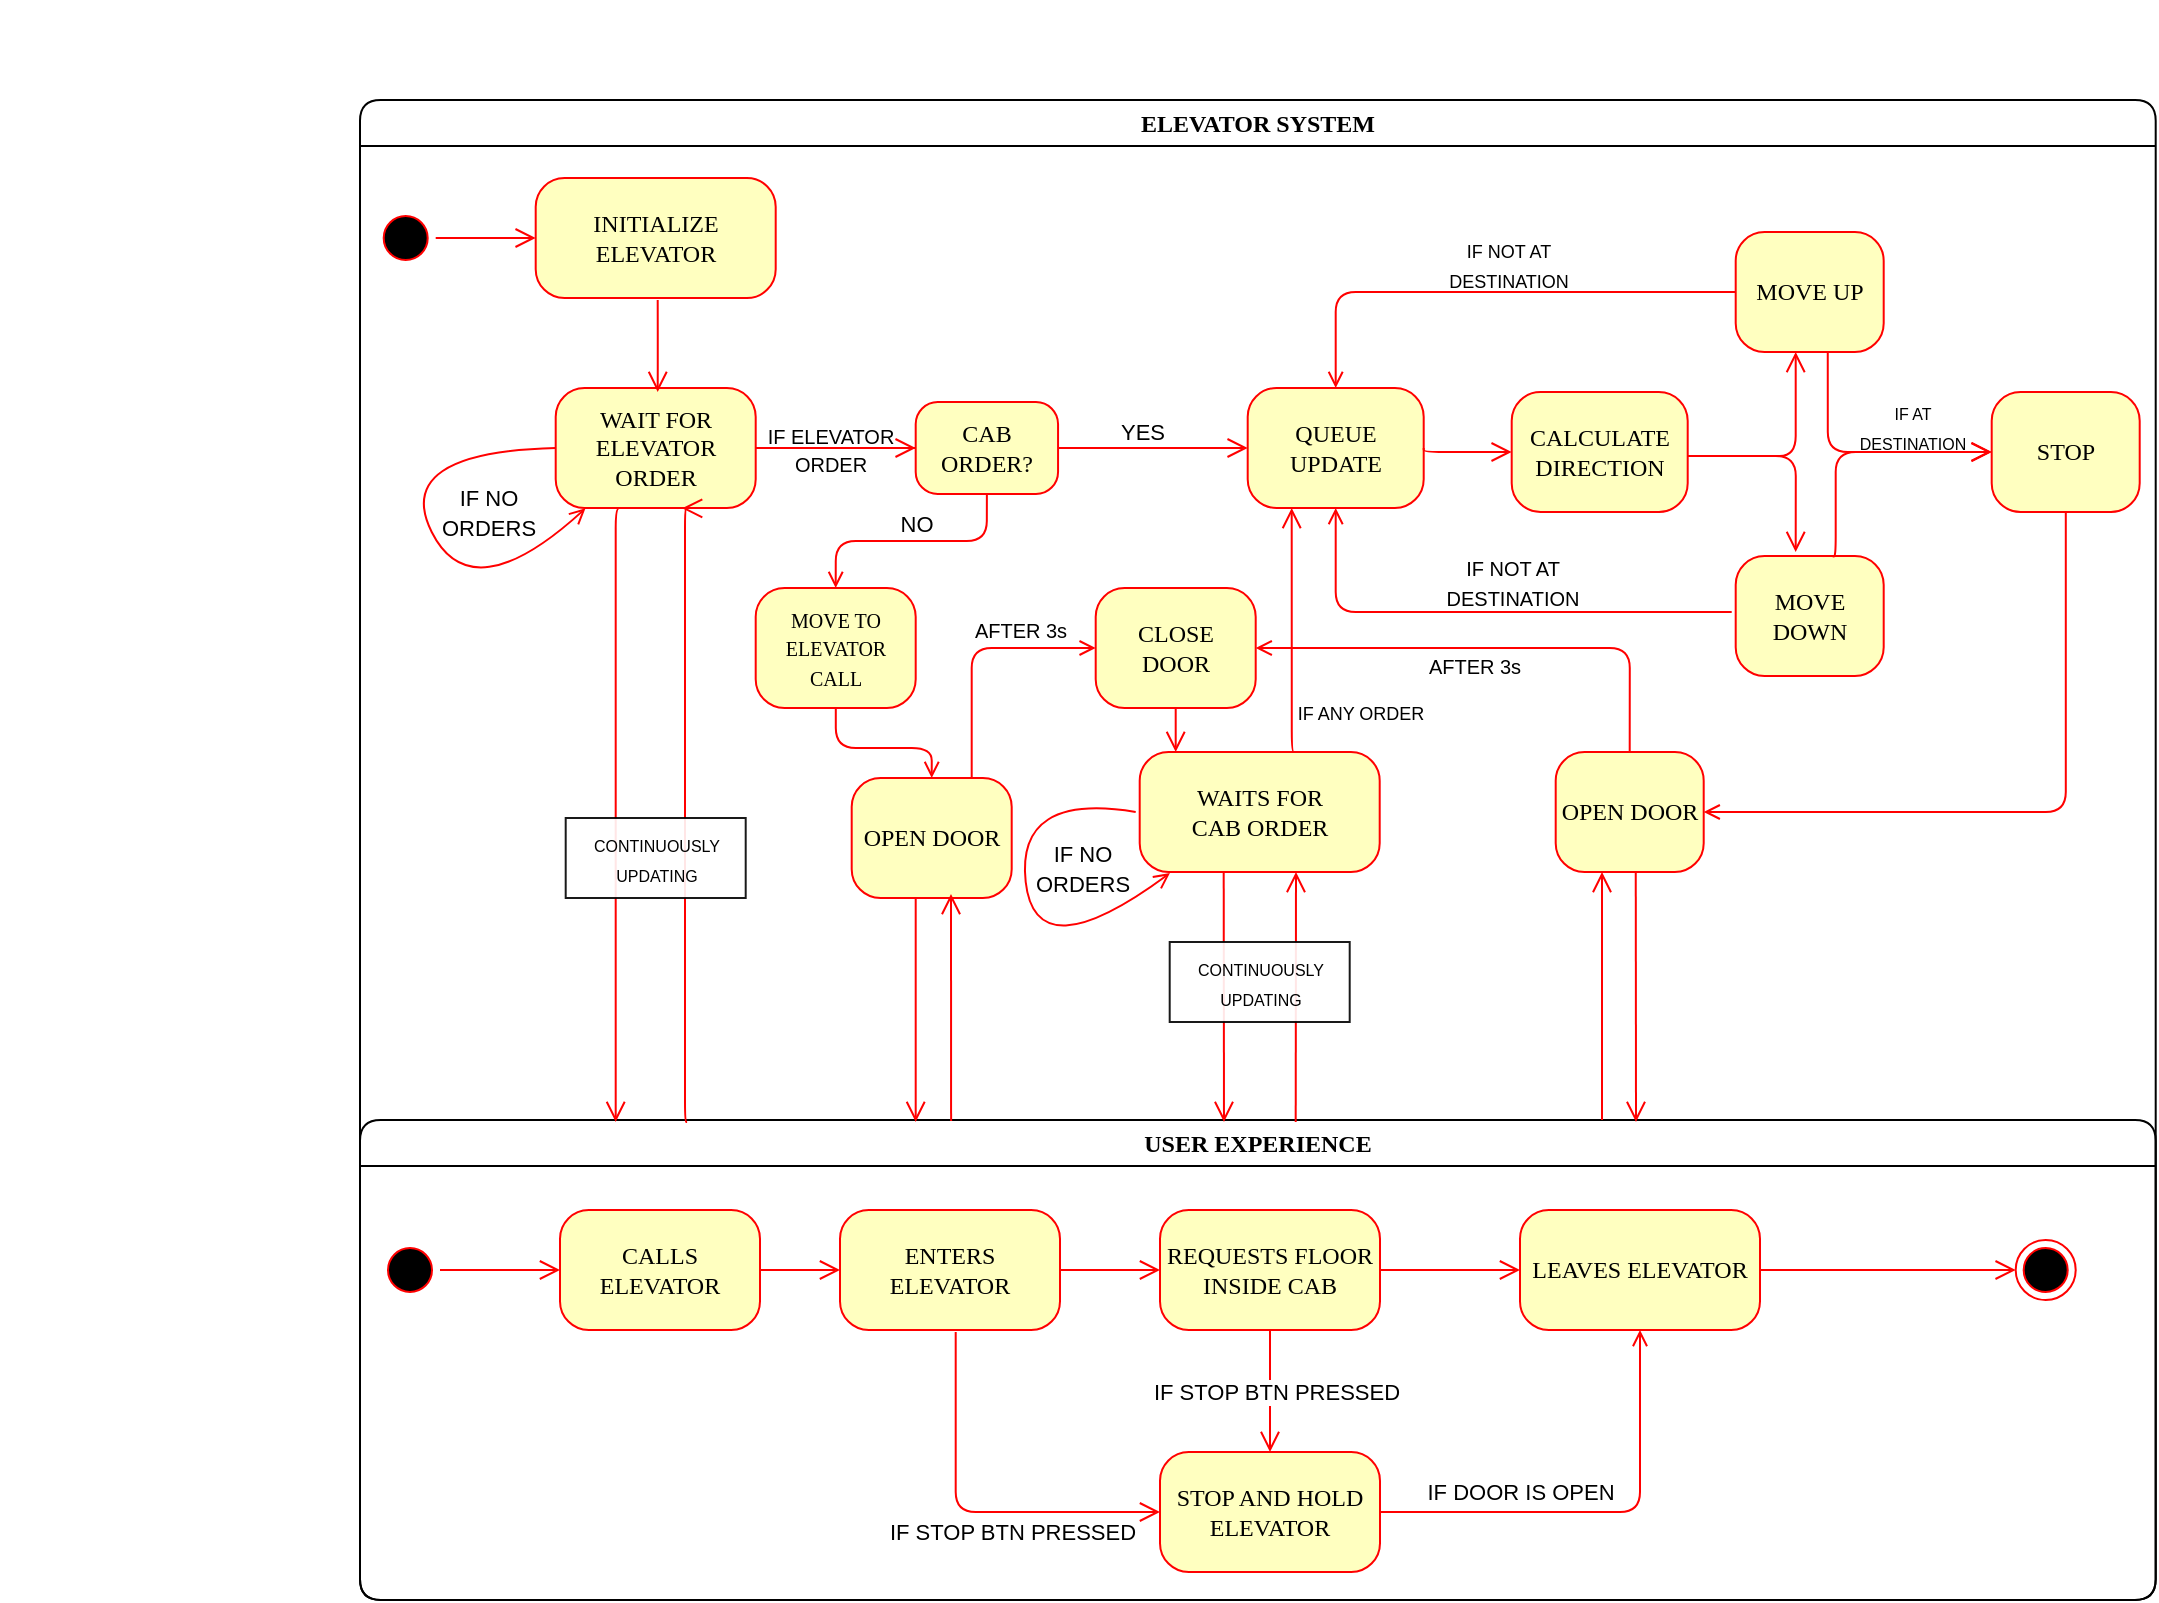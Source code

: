<mxfile version="24.0.5" type="github">
  <diagram name="Page-1" id="58cdce13-f638-feb5-8d6f-7d28b1aa9fa0">
    <mxGraphModel dx="2534" dy="793" grid="1" gridSize="10" guides="1" tooltips="1" connect="1" arrows="1" fold="1" page="1" pageScale="1" pageWidth="1100" pageHeight="850" background="none" math="0" shadow="0">
      <root>
        <mxCell id="0" />
        <mxCell id="1" parent="0" />
        <mxCell id="382b91b5511bd0f7-5" value="WAITS FOR &lt;br&gt;CAB ORDER" style="rounded=1;whiteSpace=wrap;html=1;arcSize=24;fillColor=#ffffc0;strokeColor=#ff0000;shadow=0;comic=0;labelBackgroundColor=none;fontFamily=Verdana;fontSize=12;fontColor=#000000;align=center;" parent="1" vertex="1">
          <mxGeometry x="419.85" y="406" width="120" height="60" as="geometry" />
        </mxCell>
        <mxCell id="Kds6Y7Mn2VJ6jBhDbLh8-105" style="edgeStyle=orthogonalEdgeStyle;rounded=1;orthogonalLoop=1;jettySize=auto;html=1;entryX=0.5;entryY=0;entryDx=0;entryDy=0;curved=0;strokeColor=#FF0000;endArrow=open;endFill=0;exitX=0.5;exitY=1;exitDx=0;exitDy=0;" edge="1" parent="1" source="Kds6Y7Mn2VJ6jBhDbLh8-107" target="Kds6Y7Mn2VJ6jBhDbLh8-103">
          <mxGeometry relative="1" as="geometry">
            <mxPoint x="307.85" y="296" as="sourcePoint" />
          </mxGeometry>
        </mxCell>
        <mxCell id="Kds6Y7Mn2VJ6jBhDbLh8-110" value="NO" style="edgeLabel;html=1;align=center;verticalAlign=middle;resizable=0;points=[];" vertex="1" connectable="0" parent="Kds6Y7Mn2VJ6jBhDbLh8-105">
          <mxGeometry x="0.005" y="1" relative="1" as="geometry">
            <mxPoint x="2" y="-10" as="offset" />
          </mxGeometry>
        </mxCell>
        <mxCell id="382b91b5511bd0f7-6" value="WAIT FOR&lt;br&gt; ELEVATOR ORDER" style="rounded=1;whiteSpace=wrap;html=1;arcSize=24;fillColor=#ffffc0;strokeColor=#ff0000;shadow=0;comic=0;labelBackgroundColor=none;fontFamily=Verdana;fontSize=12;fontColor=#000000;align=center;" parent="1" vertex="1">
          <mxGeometry x="127.85" y="224" width="100" height="60" as="geometry" />
        </mxCell>
        <mxCell id="382b91b5511bd0f7-7" value="QUEUE&lt;br&gt;UPDATE" style="rounded=1;whiteSpace=wrap;html=1;arcSize=24;fillColor=#ffffc0;strokeColor=#ff0000;shadow=0;comic=0;labelBackgroundColor=none;fontFamily=Verdana;fontSize=12;fontColor=#000000;align=center;" parent="1" vertex="1">
          <mxGeometry x="473.85" y="224" width="88" height="60" as="geometry" />
        </mxCell>
        <mxCell id="2a3bc250acf0617d-7" value="USER EXPERIENCE" style="swimlane;whiteSpace=wrap;html=1;rounded=1;shadow=0;comic=0;labelBackgroundColor=none;strokeWidth=1;fontFamily=Verdana;fontSize=12;align=center;" parent="1" vertex="1">
          <mxGeometry x="30" y="590" width="897.85" height="240" as="geometry" />
        </mxCell>
        <mxCell id="24f968d109e7d6b4-3" value="" style="ellipse;html=1;shape=endState;fillColor=#000000;strokeColor=#ff0000;rounded=1;shadow=0;comic=0;labelBackgroundColor=none;fontFamily=Verdana;fontSize=12;fontColor=#000000;align=center;" parent="2a3bc250acf0617d-7" vertex="1">
          <mxGeometry x="827.85" y="60" width="30" height="30" as="geometry" />
        </mxCell>
        <mxCell id="3cde6dad864a17aa-11" style="edgeStyle=elbowEdgeStyle;html=1;labelBackgroundColor=none;endArrow=open;endSize=8;strokeColor=#ff0000;fontFamily=Verdana;fontSize=12;align=left;" parent="2a3bc250acf0617d-7" target="3cde6dad864a17aa-2" edge="1">
          <mxGeometry relative="1" as="geometry">
            <mxPoint x="500" y="75" as="sourcePoint" />
          </mxGeometry>
        </mxCell>
        <mxCell id="3cde6dad864a17aa-12" style="edgeStyle=elbowEdgeStyle;html=1;labelBackgroundColor=none;endArrow=open;endSize=8;strokeColor=#ff0000;fontFamily=Verdana;fontSize=12;align=left;" parent="2a3bc250acf0617d-7" source="3cde6dad864a17aa-2" target="24f968d109e7d6b4-3" edge="1">
          <mxGeometry relative="1" as="geometry" />
        </mxCell>
        <mxCell id="3cde6dad864a17aa-2" value="LEAVES ELEVATOR" style="rounded=1;whiteSpace=wrap;html=1;arcSize=24;fillColor=#ffffc0;strokeColor=#ff0000;shadow=0;comic=0;labelBackgroundColor=none;fontFamily=Verdana;fontSize=12;fontColor=#000000;align=center;" parent="2a3bc250acf0617d-7" vertex="1">
          <mxGeometry x="580" y="45" width="120" height="60" as="geometry" />
        </mxCell>
        <mxCell id="3cde6dad864a17aa-10" style="edgeStyle=elbowEdgeStyle;html=1;labelBackgroundColor=none;endArrow=open;endSize=8;strokeColor=#ff0000;fontFamily=Verdana;fontSize=12;align=left;entryX=0;entryY=0.5;entryDx=0;entryDy=0;" parent="2a3bc250acf0617d-7" source="382b91b5511bd0f7-8" target="Kds6Y7Mn2VJ6jBhDbLh8-1" edge="1">
          <mxGeometry relative="1" as="geometry">
            <mxPoint x="270" y="75" as="targetPoint" />
          </mxGeometry>
        </mxCell>
        <mxCell id="382b91b5511bd0f7-8" value="CALLS&lt;br&gt;ELEVATOR" style="rounded=1;whiteSpace=wrap;html=1;arcSize=24;fillColor=#ffffc0;strokeColor=#ff0000;shadow=0;comic=0;labelBackgroundColor=none;fontFamily=Verdana;fontSize=12;fontColor=#000000;align=center;" parent="2a3bc250acf0617d-7" vertex="1">
          <mxGeometry x="100" y="45" width="100" height="60" as="geometry" />
        </mxCell>
        <mxCell id="3cde6dad864a17aa-9" style="edgeStyle=elbowEdgeStyle;html=1;labelBackgroundColor=none;endArrow=open;endSize=8;strokeColor=#ff0000;fontFamily=Verdana;fontSize=12;align=left;" parent="2a3bc250acf0617d-7" source="2a3bc250acf0617d-3" target="382b91b5511bd0f7-8" edge="1">
          <mxGeometry relative="1" as="geometry" />
        </mxCell>
        <mxCell id="2a3bc250acf0617d-3" value="" style="ellipse;html=1;shape=startState;fillColor=#000000;strokeColor=#ff0000;rounded=1;shadow=0;comic=0;labelBackgroundColor=none;fontFamily=Verdana;fontSize=12;fontColor=#000000;align=center;direction=south;" parent="2a3bc250acf0617d-7" vertex="1">
          <mxGeometry x="10" y="60" width="30" height="30" as="geometry" />
        </mxCell>
        <mxCell id="Kds6Y7Mn2VJ6jBhDbLh8-5" style="edgeStyle=elbowEdgeStyle;html=1;labelBackgroundColor=none;endArrow=open;endSize=8;strokeColor=#ff0000;fontFamily=Verdana;fontSize=12;align=left;exitX=1;exitY=0.5;exitDx=0;exitDy=0;entryX=0;entryY=0.5;entryDx=0;entryDy=0;" edge="1" parent="2a3bc250acf0617d-7" source="Kds6Y7Mn2VJ6jBhDbLh8-1" target="Kds6Y7Mn2VJ6jBhDbLh8-62">
          <mxGeometry relative="1" as="geometry">
            <mxPoint x="370" y="74.41" as="sourcePoint" />
            <mxPoint x="390" y="75" as="targetPoint" />
          </mxGeometry>
        </mxCell>
        <mxCell id="Kds6Y7Mn2VJ6jBhDbLh8-1" value="ENTERS ELEVATOR" style="rounded=1;whiteSpace=wrap;html=1;arcSize=24;fillColor=#ffffc0;strokeColor=#ff0000;shadow=0;comic=0;labelBackgroundColor=none;fontFamily=Verdana;fontSize=12;fontColor=#000000;align=center;" vertex="1" parent="2a3bc250acf0617d-7">
          <mxGeometry x="240" y="45" width="110" height="60" as="geometry" />
        </mxCell>
        <mxCell id="Kds6Y7Mn2VJ6jBhDbLh8-62" value="REQUESTS FLOOR INSIDE CAB" style="rounded=1;whiteSpace=wrap;html=1;arcSize=24;fillColor=#ffffc0;strokeColor=#ff0000;shadow=0;comic=0;labelBackgroundColor=none;fontFamily=Verdana;fontSize=12;fontColor=#000000;align=center;" vertex="1" parent="2a3bc250acf0617d-7">
          <mxGeometry x="400" y="45" width="110" height="60" as="geometry" />
        </mxCell>
        <mxCell id="Kds6Y7Mn2VJ6jBhDbLh8-142" style="edgeStyle=orthogonalEdgeStyle;rounded=1;orthogonalLoop=1;jettySize=auto;html=1;exitX=1;exitY=0.5;exitDx=0;exitDy=0;entryX=0.5;entryY=1;entryDx=0;entryDy=0;strokeColor=#FF0000;curved=0;endArrow=open;endFill=0;" edge="1" parent="2a3bc250acf0617d-7" source="Kds6Y7Mn2VJ6jBhDbLh8-115" target="3cde6dad864a17aa-2">
          <mxGeometry relative="1" as="geometry" />
        </mxCell>
        <mxCell id="Kds6Y7Mn2VJ6jBhDbLh8-143" value="IF DOOR IS OPEN" style="edgeLabel;html=1;align=center;verticalAlign=middle;resizable=0;points=[];" vertex="1" connectable="0" parent="Kds6Y7Mn2VJ6jBhDbLh8-142">
          <mxGeometry x="-0.223" relative="1" as="geometry">
            <mxPoint x="-16" y="-10" as="offset" />
          </mxGeometry>
        </mxCell>
        <mxCell id="Kds6Y7Mn2VJ6jBhDbLh8-115" value="STOP AND HOLD ELEVATOR" style="rounded=1;whiteSpace=wrap;html=1;arcSize=24;fillColor=#ffffc0;strokeColor=#ff0000;shadow=0;comic=0;labelBackgroundColor=none;fontFamily=Verdana;fontSize=12;fontColor=#000000;align=center;" vertex="1" parent="2a3bc250acf0617d-7">
          <mxGeometry x="400" y="166" width="110" height="60" as="geometry" />
        </mxCell>
        <mxCell id="Kds6Y7Mn2VJ6jBhDbLh8-116" style="edgeStyle=elbowEdgeStyle;html=1;labelBackgroundColor=none;endArrow=open;endSize=8;strokeColor=#ff0000;fontFamily=Verdana;fontSize=12;align=left;exitX=0.5;exitY=1;exitDx=0;exitDy=0;" edge="1" parent="2a3bc250acf0617d-7" source="Kds6Y7Mn2VJ6jBhDbLh8-62">
          <mxGeometry relative="1" as="geometry">
            <mxPoint x="350" y="145" as="sourcePoint" />
            <mxPoint x="454.85" y="166" as="targetPoint" />
            <Array as="points">
              <mxPoint x="455" y="146" />
            </Array>
          </mxGeometry>
        </mxCell>
        <mxCell id="Kds6Y7Mn2VJ6jBhDbLh8-120" value="IF STOP BTN PRESSED" style="edgeLabel;html=1;align=center;verticalAlign=middle;resizable=0;points=[];" vertex="1" connectable="0" parent="Kds6Y7Mn2VJ6jBhDbLh8-116">
          <mxGeometry x="-0.588" relative="1" as="geometry">
            <mxPoint x="-129" y="88" as="offset" />
          </mxGeometry>
        </mxCell>
        <mxCell id="Kds6Y7Mn2VJ6jBhDbLh8-121" value="IF STOP BTN PRESSED" style="edgeLabel;html=1;align=center;verticalAlign=middle;resizable=0;points=[];" vertex="1" connectable="0" parent="2a3bc250acf0617d-7">
          <mxGeometry x="457.85" y="136" as="geometry" />
        </mxCell>
        <mxCell id="2a3bc250acf0617d-9" value="" style="edgeStyle=orthogonalEdgeStyle;html=1;labelBackgroundColor=none;endArrow=open;endSize=8;strokeColor=#ff0000;fontFamily=Verdana;fontSize=12;align=left;exitX=0.5;exitY=1;exitDx=0;exitDy=0;" parent="1" edge="1">
          <mxGeometry x="-0.231" y="-151" relative="1" as="geometry">
            <mxPoint x="178.85" y="180" as="sourcePoint" />
            <mxPoint x="178.85" y="226" as="targetPoint" />
            <Array as="points">
              <mxPoint x="178.85" y="205" />
              <mxPoint x="178.85" y="205" />
            </Array>
            <mxPoint as="offset" />
          </mxGeometry>
        </mxCell>
        <mxCell id="2a3bc250acf0617d-10" style="edgeStyle=orthogonalEdgeStyle;html=1;labelBackgroundColor=none;endArrow=open;endSize=8;strokeColor=#ff0000;fontFamily=Verdana;fontSize=12;align=left;entryX=0.25;entryY=1;entryDx=0;entryDy=0;exitX=0;exitY=0.5;exitDx=0;exitDy=0;" parent="1" source="Kds6Y7Mn2VJ6jBhDbLh8-30" target="382b91b5511bd0f7-7" edge="1">
          <mxGeometry relative="1" as="geometry">
            <Array as="points">
              <mxPoint x="495.85" y="406" />
            </Array>
            <mxPoint x="547.85" y="456" as="sourcePoint" />
            <mxPoint x="557.85" y="476" as="targetPoint" />
          </mxGeometry>
        </mxCell>
        <mxCell id="Kds6Y7Mn2VJ6jBhDbLh8-99" value="&lt;font style=&quot;font-size: 9px;&quot;&gt;IF ANY ORDER&lt;/font&gt;" style="edgeLabel;html=1;align=center;verticalAlign=middle;resizable=0;points=[];" vertex="1" connectable="0" parent="2a3bc250acf0617d-10">
          <mxGeometry x="-0.361" relative="1" as="geometry">
            <mxPoint x="34" y="17" as="offset" />
          </mxGeometry>
        </mxCell>
        <mxCell id="3cde6dad864a17aa-7" style="edgeStyle=elbowEdgeStyle;html=1;labelBackgroundColor=none;endArrow=open;endSize=8;strokeColor=#ff0000;fontFamily=Verdana;fontSize=12;align=left;entryX=0.5;entryY=1;" parent="1" edge="1">
          <mxGeometry relative="1" as="geometry">
            <mxPoint x="497.85" y="591" as="sourcePoint" />
            <mxPoint x="497.85" y="466" as="targetPoint" />
          </mxGeometry>
        </mxCell>
        <mxCell id="3cde6dad864a17aa-8" style="edgeStyle=elbowEdgeStyle;html=1;labelBackgroundColor=none;endArrow=open;endSize=8;strokeColor=#ff0000;fontFamily=Verdana;fontSize=12;align=left;exitX=0.25;exitY=1;" parent="1" edge="1">
          <mxGeometry relative="1" as="geometry">
            <mxPoint x="461.85" y="466" as="sourcePoint" />
            <mxPoint x="461.85" y="591" as="targetPoint" />
          </mxGeometry>
        </mxCell>
        <mxCell id="Kds6Y7Mn2VJ6jBhDbLh8-6" value="INITIALIZE&lt;br&gt;ELEVATOR" style="rounded=1;whiteSpace=wrap;html=1;arcSize=24;fillColor=#ffffc0;strokeColor=#ff0000;shadow=0;comic=0;labelBackgroundColor=none;fontFamily=Verdana;fontSize=12;fontColor=#000000;align=center;" vertex="1" parent="1">
          <mxGeometry x="117.85" y="119" width="120" height="60" as="geometry" />
        </mxCell>
        <mxCell id="Kds6Y7Mn2VJ6jBhDbLh8-7" style="edgeStyle=elbowEdgeStyle;html=1;labelBackgroundColor=none;endArrow=open;endSize=8;strokeColor=#ff0000;fontFamily=Verdana;fontSize=12;align=left;entryX=0;entryY=0.5;entryDx=0;entryDy=0;" edge="1" parent="1" source="Kds6Y7Mn2VJ6jBhDbLh8-8" target="Kds6Y7Mn2VJ6jBhDbLh8-6">
          <mxGeometry relative="1" as="geometry">
            <mxPoint x="97.85" y="149" as="targetPoint" />
          </mxGeometry>
        </mxCell>
        <mxCell id="Kds6Y7Mn2VJ6jBhDbLh8-8" value="" style="ellipse;html=1;shape=startState;fillColor=#000000;strokeColor=#ff0000;rounded=1;shadow=0;comic=0;labelBackgroundColor=none;fontFamily=Verdana;fontSize=12;fontColor=#000000;align=center;direction=south;" vertex="1" parent="1">
          <mxGeometry x="37.85" y="134" width="30" height="30" as="geometry" />
        </mxCell>
        <mxCell id="Kds6Y7Mn2VJ6jBhDbLh8-13" style="edgeStyle=elbowEdgeStyle;html=1;labelBackgroundColor=none;endArrow=open;endSize=8;strokeColor=#ff0000;fontFamily=Verdana;fontSize=12;align=left;exitX=0.334;exitY=1;exitDx=0;exitDy=0;exitPerimeter=0;" edge="1" parent="1" source="382b91b5511bd0f7-6">
          <mxGeometry relative="1" as="geometry">
            <mxPoint x="157.85" y="286" as="sourcePoint" />
            <mxPoint x="157.85" y="591" as="targetPoint" />
            <Array as="points">
              <mxPoint x="157.85" y="436" />
            </Array>
          </mxGeometry>
        </mxCell>
        <mxCell id="Kds6Y7Mn2VJ6jBhDbLh8-15" style="edgeStyle=elbowEdgeStyle;html=1;labelBackgroundColor=none;endArrow=open;endSize=8;strokeColor=#ff0000;fontFamily=Verdana;fontSize=12;align=left;exitX=0.173;exitY=0.015;exitDx=0;exitDy=0;exitPerimeter=0;entryX=0.632;entryY=1.003;entryDx=0;entryDy=0;entryPerimeter=0;" edge="1" parent="1" target="382b91b5511bd0f7-6">
          <mxGeometry relative="1" as="geometry">
            <mxPoint x="193.55" y="591.025" as="sourcePoint" />
            <mxPoint x="193.85" y="306" as="targetPoint" />
          </mxGeometry>
        </mxCell>
        <mxCell id="Kds6Y7Mn2VJ6jBhDbLh8-17" value="MOVE UP" style="rounded=1;whiteSpace=wrap;html=1;arcSize=24;fillColor=#ffffc0;strokeColor=#ff0000;shadow=0;comic=0;labelBackgroundColor=none;fontFamily=Verdana;fontSize=12;fontColor=#000000;align=center;" vertex="1" parent="1">
          <mxGeometry x="717.85" y="146" width="74" height="60" as="geometry" />
        </mxCell>
        <mxCell id="Kds6Y7Mn2VJ6jBhDbLh8-18" value="MOVE&lt;br&gt; DOWN" style="rounded=1;whiteSpace=wrap;html=1;arcSize=24;fillColor=#ffffc0;strokeColor=#ff0000;shadow=0;comic=0;labelBackgroundColor=none;fontFamily=Verdana;fontSize=12;fontColor=#000000;align=center;" vertex="1" parent="1">
          <mxGeometry x="717.85" y="308" width="74" height="60" as="geometry" />
        </mxCell>
        <mxCell id="Kds6Y7Mn2VJ6jBhDbLh8-20" style="edgeStyle=orthogonalEdgeStyle;html=1;labelBackgroundColor=none;endArrow=open;endSize=8;strokeColor=#ff0000;fontFamily=Verdana;fontSize=12;align=left;exitX=1;exitY=0.5;exitDx=0;exitDy=0;" edge="1" parent="1">
          <mxGeometry relative="1" as="geometry">
            <Array as="points">
              <mxPoint x="747.85" y="258" />
              <mxPoint x="747.85" y="207" />
            </Array>
            <mxPoint x="731.85" y="258" as="sourcePoint" />
            <mxPoint x="747.85" y="206" as="targetPoint" />
          </mxGeometry>
        </mxCell>
        <mxCell id="Kds6Y7Mn2VJ6jBhDbLh8-22" style="edgeStyle=orthogonalEdgeStyle;html=1;labelBackgroundColor=none;endArrow=open;endSize=8;strokeColor=#ff0000;fontFamily=Verdana;fontSize=12;align=left;exitX=1;exitY=0.5;exitDx=0;exitDy=0;" edge="1" parent="1">
          <mxGeometry relative="1" as="geometry">
            <Array as="points">
              <mxPoint x="747.85" y="258" />
            </Array>
            <mxPoint x="693.85" y="258" as="sourcePoint" />
            <mxPoint x="747.85" y="306" as="targetPoint" />
          </mxGeometry>
        </mxCell>
        <mxCell id="Kds6Y7Mn2VJ6jBhDbLh8-25" style="edgeStyle=orthogonalEdgeStyle;html=1;labelBackgroundColor=none;endArrow=open;endSize=8;strokeColor=#ff0000;fontFamily=Verdana;fontSize=12;align=left;entryX=0;entryY=0.5;entryDx=0;entryDy=0;" edge="1" parent="1" source="Kds6Y7Mn2VJ6jBhDbLh8-107" target="382b91b5511bd0f7-7">
          <mxGeometry relative="1" as="geometry">
            <Array as="points">
              <mxPoint x="287.85" y="254" />
            </Array>
            <mxPoint x="287.85" y="176" as="sourcePoint" />
            <mxPoint x="257.85" y="274" as="targetPoint" />
          </mxGeometry>
        </mxCell>
        <mxCell id="Kds6Y7Mn2VJ6jBhDbLh8-109" value="YES" style="edgeLabel;html=1;align=center;verticalAlign=middle;resizable=0;points=[];" vertex="1" connectable="0" parent="Kds6Y7Mn2VJ6jBhDbLh8-25">
          <mxGeometry x="0.481" y="-3" relative="1" as="geometry">
            <mxPoint y="-11" as="offset" />
          </mxGeometry>
        </mxCell>
        <mxCell id="Kds6Y7Mn2VJ6jBhDbLh8-67" value="" style="edgeStyle=elbowEdgeStyle;rounded=1;orthogonalLoop=1;jettySize=auto;html=1;strokeColor=#FF0000;endArrow=open;endFill=0;exitX=0.75;exitY=0;exitDx=0;exitDy=0;curved=0;" edge="1" parent="1" source="Kds6Y7Mn2VJ6jBhDbLh8-26" target="Kds6Y7Mn2VJ6jBhDbLh8-66">
          <mxGeometry relative="1" as="geometry">
            <Array as="points">
              <mxPoint x="335.85" y="386" />
            </Array>
          </mxGeometry>
        </mxCell>
        <mxCell id="Kds6Y7Mn2VJ6jBhDbLh8-112" value="&lt;font style=&quot;font-size: 10px;&quot;&gt;AFTER 3s&lt;/font&gt;" style="edgeLabel;html=1;align=center;verticalAlign=middle;resizable=0;points=[];" vertex="1" connectable="0" parent="Kds6Y7Mn2VJ6jBhDbLh8-67">
          <mxGeometry x="0.304" y="-1" relative="1" as="geometry">
            <mxPoint x="6" y="-10" as="offset" />
          </mxGeometry>
        </mxCell>
        <mxCell id="Kds6Y7Mn2VJ6jBhDbLh8-26" value="OPEN DOOR" style="rounded=1;whiteSpace=wrap;html=1;arcSize=24;fillColor=#ffffc0;strokeColor=#ff0000;shadow=0;comic=0;labelBackgroundColor=none;fontFamily=Verdana;fontSize=12;fontColor=#000000;align=center;" vertex="1" parent="1">
          <mxGeometry x="275.85" y="419" width="80" height="60" as="geometry" />
        </mxCell>
        <mxCell id="Kds6Y7Mn2VJ6jBhDbLh8-30" value="&amp;nbsp;" style="text;whiteSpace=wrap;html=1;" vertex="1" parent="1">
          <mxGeometry x="497.85" y="386" width="40" height="40" as="geometry" />
        </mxCell>
        <mxCell id="Kds6Y7Mn2VJ6jBhDbLh8-37" value="" style="curved=1;endArrow=open;html=1;rounded=0;entryX=0.126;entryY=1.009;entryDx=0;entryDy=0;entryPerimeter=0;strokeColor=#FF0000;endFill=0;" edge="1" parent="1" target="382b91b5511bd0f7-5">
          <mxGeometry width="50" height="50" relative="1" as="geometry">
            <mxPoint x="417.85" y="436" as="sourcePoint" />
            <mxPoint x="457.85" y="466" as="targetPoint" />
            <Array as="points">
              <mxPoint x="357.85" y="426" />
              <mxPoint x="367.85" y="516" />
            </Array>
          </mxGeometry>
        </mxCell>
        <mxCell id="Kds6Y7Mn2VJ6jBhDbLh8-38" value="&lt;font style=&quot;font-size: 11px;&quot;&gt;IF NO&lt;br&gt; ORDERS&lt;/font&gt;" style="text;html=1;align=center;verticalAlign=middle;resizable=0;points=[];autosize=1;strokeColor=none;fillColor=none;" vertex="1" parent="1">
          <mxGeometry x="355.85" y="444" width="70" height="40" as="geometry" />
        </mxCell>
        <mxCell id="Kds6Y7Mn2VJ6jBhDbLh8-40" value="" style="curved=1;endArrow=open;html=1;rounded=0;entryX=0.149;entryY=1.003;entryDx=0;entryDy=0;entryPerimeter=0;strokeColor=#FF0000;endFill=0;exitX=0;exitY=0.5;exitDx=0;exitDy=0;" edge="1" parent="1" source="382b91b5511bd0f7-6" target="382b91b5511bd0f7-6">
          <mxGeometry width="50" height="50" relative="1" as="geometry">
            <mxPoint x="115.85" y="256" as="sourcePoint" />
            <mxPoint x="132.85" y="287" as="targetPoint" />
            <Array as="points">
              <mxPoint x="45.85" y="256" />
              <mxPoint x="85.85" y="336" />
            </Array>
          </mxGeometry>
        </mxCell>
        <mxCell id="Kds6Y7Mn2VJ6jBhDbLh8-41" value="&lt;font style=&quot;font-size: 11px;&quot;&gt;IF NO&lt;br&gt; ORDERS&lt;/font&gt;" style="text;html=1;align=center;verticalAlign=middle;resizable=0;points=[];autosize=1;strokeColor=none;fillColor=none;" vertex="1" parent="1">
          <mxGeometry x="58.85" y="266" width="70" height="40" as="geometry" />
        </mxCell>
        <mxCell id="Kds6Y7Mn2VJ6jBhDbLh8-42" style="edgeStyle=elbowEdgeStyle;html=1;labelBackgroundColor=none;endArrow=open;endSize=8;strokeColor=#ff0000;fontFamily=Verdana;fontSize=12;align=left;" edge="1" parent="1">
          <mxGeometry relative="1" as="geometry">
            <mxPoint x="307.85" y="479" as="sourcePoint" />
            <mxPoint x="307.85" y="591" as="targetPoint" />
            <Array as="points">
              <mxPoint x="307.85" y="516" />
              <mxPoint x="317.85" y="466" />
            </Array>
          </mxGeometry>
        </mxCell>
        <mxCell id="Kds6Y7Mn2VJ6jBhDbLh8-64" value="CALCULATE&lt;br&gt;DIRECTION" style="rounded=1;whiteSpace=wrap;html=1;arcSize=24;fillColor=#ffffc0;strokeColor=#ff0000;shadow=0;comic=0;labelBackgroundColor=none;fontFamily=Verdana;fontSize=12;fontColor=#000000;align=center;" vertex="1" parent="1">
          <mxGeometry x="605.85" y="226" width="88" height="60" as="geometry" />
        </mxCell>
        <mxCell id="Kds6Y7Mn2VJ6jBhDbLh8-65" style="edgeStyle=orthogonalEdgeStyle;html=1;labelBackgroundColor=none;endArrow=open;endSize=8;strokeColor=#ff0000;fontFamily=Verdana;fontSize=12;align=left;entryX=0;entryY=0.5;entryDx=0;entryDy=0;exitX=1;exitY=0.5;exitDx=0;exitDy=0;" edge="1" parent="1" source="382b91b5511bd0f7-7" target="Kds6Y7Mn2VJ6jBhDbLh8-64">
          <mxGeometry relative="1" as="geometry">
            <Array as="points">
              <mxPoint x="561.85" y="256" />
            </Array>
            <mxPoint x="567.85" y="276" as="sourcePoint" />
            <mxPoint x="615.85" y="356" as="targetPoint" />
          </mxGeometry>
        </mxCell>
        <mxCell id="Kds6Y7Mn2VJ6jBhDbLh8-66" value="CLOSE&lt;br&gt;DOOR" style="rounded=1;whiteSpace=wrap;html=1;arcSize=24;fillColor=#ffffc0;strokeColor=#ff0000;shadow=0;comic=0;labelBackgroundColor=none;fontFamily=Verdana;fontSize=12;fontColor=#000000;align=center;" vertex="1" parent="1">
          <mxGeometry x="397.85" y="324" width="80" height="60" as="geometry" />
        </mxCell>
        <mxCell id="Kds6Y7Mn2VJ6jBhDbLh8-93" style="edgeStyle=orthogonalEdgeStyle;rounded=1;orthogonalLoop=1;jettySize=auto;html=1;entryX=1;entryY=0.5;entryDx=0;entryDy=0;curved=0;strokeColor=#FF0000;endArrow=open;endFill=0;" edge="1" parent="1" source="Kds6Y7Mn2VJ6jBhDbLh8-68" target="Kds6Y7Mn2VJ6jBhDbLh8-87">
          <mxGeometry relative="1" as="geometry">
            <Array as="points">
              <mxPoint x="882.85" y="436" />
            </Array>
          </mxGeometry>
        </mxCell>
        <mxCell id="Kds6Y7Mn2VJ6jBhDbLh8-68" value="STOP" style="rounded=1;whiteSpace=wrap;html=1;arcSize=24;fillColor=#ffffc0;strokeColor=#ff0000;shadow=0;comic=0;labelBackgroundColor=none;fontFamily=Verdana;fontSize=12;fontColor=#000000;align=center;" vertex="1" parent="1">
          <mxGeometry x="845.85" y="226" width="74" height="60" as="geometry" />
        </mxCell>
        <mxCell id="Kds6Y7Mn2VJ6jBhDbLh8-69" style="edgeStyle=orthogonalEdgeStyle;html=1;labelBackgroundColor=none;endArrow=open;endSize=8;strokeColor=#ff0000;fontFamily=Verdana;fontSize=12;align=left;entryX=0;entryY=0.5;entryDx=0;entryDy=0;exitX=0.654;exitY=0.003;exitDx=0;exitDy=0;exitPerimeter=0;" edge="1" parent="1" source="Kds6Y7Mn2VJ6jBhDbLh8-18" target="Kds6Y7Mn2VJ6jBhDbLh8-68">
          <mxGeometry relative="1" as="geometry">
            <Array as="points">
              <mxPoint x="767.85" y="308" />
              <mxPoint x="767.85" y="256" />
            </Array>
            <mxPoint x="767.85" y="306" as="sourcePoint" />
            <mxPoint x="850.85" y="284" as="targetPoint" />
          </mxGeometry>
        </mxCell>
        <mxCell id="Kds6Y7Mn2VJ6jBhDbLh8-71" style="edgeStyle=orthogonalEdgeStyle;html=1;labelBackgroundColor=none;endArrow=open;endSize=8;strokeColor=#ff0000;fontFamily=Verdana;fontSize=12;align=left;exitX=0.622;exitY=1.002;exitDx=0;exitDy=0;entryX=0;entryY=0.5;entryDx=0;entryDy=0;exitPerimeter=0;" edge="1" parent="1" source="Kds6Y7Mn2VJ6jBhDbLh8-17" target="Kds6Y7Mn2VJ6jBhDbLh8-68">
          <mxGeometry relative="1" as="geometry">
            <Array as="points">
              <mxPoint x="763.85" y="256" />
            </Array>
            <mxPoint x="809.85" y="176" as="sourcePoint" />
            <mxPoint x="902.85" y="126" as="targetPoint" />
          </mxGeometry>
        </mxCell>
        <mxCell id="Kds6Y7Mn2VJ6jBhDbLh8-73" value="&lt;font style=&quot;font-size: 10px;&quot;&gt;IF NOT AT &lt;br&gt;DESTINATION&lt;br&gt;&lt;/font&gt;" style="text;html=1;align=center;verticalAlign=middle;resizable=0;points=[];autosize=1;strokeColor=none;fillColor=none;" vertex="1" parent="1">
          <mxGeometry x="560.85" y="301" width="90" height="40" as="geometry" />
        </mxCell>
        <mxCell id="Kds6Y7Mn2VJ6jBhDbLh8-78" value="&amp;nbsp;" style="text;whiteSpace=wrap;html=1;" vertex="1" parent="1">
          <mxGeometry x="577.85" y="256" width="40" height="40" as="geometry" />
        </mxCell>
        <mxCell id="Kds6Y7Mn2VJ6jBhDbLh8-79" value="" style="endArrow=open;html=1;rounded=1;entryX=0.5;entryY=0;entryDx=0;entryDy=0;strokeColor=#FF0000;exitX=0;exitY=0.5;exitDx=0;exitDy=0;edgeStyle=elbowEdgeStyle;curved=0;endFill=0;" edge="1" parent="1" source="Kds6Y7Mn2VJ6jBhDbLh8-17" target="382b91b5511bd0f7-7">
          <mxGeometry width="50" height="50" relative="1" as="geometry">
            <mxPoint x="695.85" y="109" as="sourcePoint" />
            <mxPoint x="722.85" y="125" as="targetPoint" />
            <Array as="points">
              <mxPoint x="517.85" y="176" />
            </Array>
          </mxGeometry>
        </mxCell>
        <mxCell id="Kds6Y7Mn2VJ6jBhDbLh8-80" value="&lt;font style=&quot;font-size: 9px;&quot;&gt;IF NOT AT &lt;br&gt;DESTINATION&lt;br&gt;&lt;/font&gt;" style="text;html=1;align=center;verticalAlign=middle;resizable=0;points=[];autosize=1;strokeColor=none;fillColor=none;" vertex="1" parent="1">
          <mxGeometry x="563.85" y="142" width="80" height="40" as="geometry" />
        </mxCell>
        <mxCell id="Kds6Y7Mn2VJ6jBhDbLh8-82" value="" style="endArrow=open;html=1;rounded=1;entryX=0.5;entryY=1;entryDx=0;entryDy=0;strokeColor=#FF0000;exitX=0.25;exitY=0;exitDx=0;exitDy=0;edgeStyle=elbowEdgeStyle;curved=0;endFill=0;" edge="1" parent="1" target="382b91b5511bd0f7-7">
          <mxGeometry width="50" height="50" relative="1" as="geometry">
            <mxPoint x="715.85" y="336" as="sourcePoint" />
            <mxPoint x="497.85" y="414" as="targetPoint" />
            <Array as="points">
              <mxPoint x="517.85" y="306" />
            </Array>
          </mxGeometry>
        </mxCell>
        <mxCell id="Kds6Y7Mn2VJ6jBhDbLh8-84" value="&lt;font style=&quot;font-size: 8px;&quot;&gt;CONTINUOUSLY&lt;br&gt; UPDATING&lt;/font&gt;" style="text;html=1;align=center;verticalAlign=middle;resizable=0;points=[];autosize=1;strokeColor=default;fillColor=default;opacity=90;" vertex="1" parent="1">
          <mxGeometry x="132.85" y="439" width="90" height="40" as="geometry" />
        </mxCell>
        <mxCell id="Kds6Y7Mn2VJ6jBhDbLh8-86" value="&lt;font style=&quot;font-size: 8px;&quot;&gt;CONTINUOUSLY&lt;br&gt; UPDATING&lt;/font&gt;" style="text;html=1;align=center;verticalAlign=middle;resizable=0;points=[];autosize=1;strokeColor=default;fillColor=default;opacity=90;" vertex="1" parent="1">
          <mxGeometry x="434.85" y="501" width="90" height="40" as="geometry" />
        </mxCell>
        <mxCell id="Kds6Y7Mn2VJ6jBhDbLh8-92" style="edgeStyle=orthogonalEdgeStyle;rounded=1;orthogonalLoop=1;jettySize=auto;html=1;entryX=1;entryY=0.5;entryDx=0;entryDy=0;curved=0;strokeColor=#FF0000;endArrow=open;endFill=0;exitX=0.5;exitY=0;exitDx=0;exitDy=0;" edge="1" parent="1" source="Kds6Y7Mn2VJ6jBhDbLh8-87" target="Kds6Y7Mn2VJ6jBhDbLh8-66">
          <mxGeometry relative="1" as="geometry">
            <Array as="points">
              <mxPoint x="664.85" y="354" />
            </Array>
          </mxGeometry>
        </mxCell>
        <mxCell id="Kds6Y7Mn2VJ6jBhDbLh8-87" value="OPEN DOOR" style="rounded=1;whiteSpace=wrap;html=1;arcSize=24;fillColor=#ffffc0;strokeColor=#ff0000;shadow=0;comic=0;labelBackgroundColor=none;fontFamily=Verdana;fontSize=12;fontColor=#000000;align=center;" vertex="1" parent="1">
          <mxGeometry x="627.85" y="406" width="74" height="60" as="geometry" />
        </mxCell>
        <mxCell id="Kds6Y7Mn2VJ6jBhDbLh8-89" style="edgeStyle=orthogonalEdgeStyle;html=1;labelBackgroundColor=none;endArrow=open;endSize=8;strokeColor=#ff0000;fontFamily=Verdana;fontSize=12;align=left;exitX=0.5;exitY=1;exitDx=0;exitDy=0;entryX=0.15;entryY=0;entryDx=0;entryDy=0;entryPerimeter=0;" edge="1" parent="1" source="Kds6Y7Mn2VJ6jBhDbLh8-66" target="382b91b5511bd0f7-5">
          <mxGeometry relative="1" as="geometry">
            <Array as="points" />
            <mxPoint x="327.85" y="314" as="sourcePoint" />
            <mxPoint x="327.85" y="334" as="targetPoint" />
          </mxGeometry>
        </mxCell>
        <mxCell id="Kds6Y7Mn2VJ6jBhDbLh8-91" style="edgeStyle=elbowEdgeStyle;html=1;labelBackgroundColor=none;endArrow=open;endSize=8;strokeColor=#ff0000;fontFamily=Verdana;fontSize=12;align=left;entryX=0.795;entryY=0.037;entryDx=0;entryDy=0;entryPerimeter=0;" edge="1" parent="1">
          <mxGeometry relative="1" as="geometry">
            <mxPoint x="667.88" y="466" as="sourcePoint" />
            <mxPoint x="668.19" y="591.005" as="targetPoint" />
          </mxGeometry>
        </mxCell>
        <mxCell id="Kds6Y7Mn2VJ6jBhDbLh8-94" value="&lt;font style=&quot;font-size: 8px;&quot;&gt;IF AT &lt;br&gt;DESTINATION&lt;br&gt;&lt;/font&gt;" style="text;html=1;align=center;verticalAlign=middle;resizable=0;points=[];autosize=1;strokeColor=none;fillColor=none;" vertex="1" parent="1">
          <mxGeometry x="765.85" y="223" width="80" height="40" as="geometry" />
        </mxCell>
        <mxCell id="Kds6Y7Mn2VJ6jBhDbLh8-102" value="&lt;font style=&quot;font-size: 10px;&quot;&gt;IF ELEVATOR&lt;br&gt; ORDER&lt;/font&gt;" style="edgeLabel;html=1;align=center;verticalAlign=middle;resizable=0;points=[];" vertex="1" connectable="0" parent="1">
          <mxGeometry x="264.847" y="254" as="geometry">
            <mxPoint y="1" as="offset" />
          </mxGeometry>
        </mxCell>
        <mxCell id="Kds6Y7Mn2VJ6jBhDbLh8-104" style="edgeStyle=orthogonalEdgeStyle;rounded=1;orthogonalLoop=1;jettySize=auto;html=1;entryX=0.5;entryY=0;entryDx=0;entryDy=0;curved=0;strokeColor=#FF0000;endArrow=open;endFill=0;" edge="1" parent="1" source="Kds6Y7Mn2VJ6jBhDbLh8-103" target="Kds6Y7Mn2VJ6jBhDbLh8-26">
          <mxGeometry relative="1" as="geometry" />
        </mxCell>
        <mxCell id="Kds6Y7Mn2VJ6jBhDbLh8-103" value="&lt;font style=&quot;font-size: 10px;&quot;&gt;MOVE TO ELEVATOR CALL&lt;br&gt;&lt;/font&gt;" style="rounded=1;whiteSpace=wrap;html=1;arcSize=24;fillColor=#ffffc0;strokeColor=#ff0000;shadow=0;comic=0;labelBackgroundColor=none;fontFamily=Verdana;fontSize=12;fontColor=#000000;align=center;" vertex="1" parent="1">
          <mxGeometry x="227.85" y="324" width="80" height="60" as="geometry" />
        </mxCell>
        <mxCell id="Kds6Y7Mn2VJ6jBhDbLh8-108" value="" style="edgeStyle=orthogonalEdgeStyle;html=1;labelBackgroundColor=none;endArrow=open;endSize=8;strokeColor=#ff0000;fontFamily=Verdana;fontSize=12;align=left;entryX=0;entryY=0.5;entryDx=0;entryDy=0;exitX=1;exitY=0.5;exitDx=0;exitDy=0;" edge="1" parent="1" source="382b91b5511bd0f7-6" target="Kds6Y7Mn2VJ6jBhDbLh8-107">
          <mxGeometry relative="1" as="geometry">
            <Array as="points" />
            <mxPoint x="287.85" y="176" as="sourcePoint" />
            <mxPoint x="473.85" y="254" as="targetPoint" />
          </mxGeometry>
        </mxCell>
        <mxCell id="Kds6Y7Mn2VJ6jBhDbLh8-107" value="CAB ORDER?" style="rounded=1;whiteSpace=wrap;html=1;arcSize=24;fillColor=#ffffc0;strokeColor=#ff0000;shadow=0;comic=0;labelBackgroundColor=none;fontFamily=Verdana;fontSize=12;fontColor=#000000;align=center;" vertex="1" parent="1">
          <mxGeometry x="307.85" y="231" width="71.18" height="46" as="geometry" />
        </mxCell>
        <mxCell id="Kds6Y7Mn2VJ6jBhDbLh8-111" style="edgeStyle=elbowEdgeStyle;html=1;labelBackgroundColor=none;endArrow=open;endSize=8;strokeColor=#ff0000;fontFamily=Verdana;fontSize=12;align=left;exitX=0.173;exitY=0.015;exitDx=0;exitDy=0;exitPerimeter=0;" edge="1" parent="1">
          <mxGeometry relative="1" as="geometry">
            <mxPoint x="325.55" y="590.515" as="sourcePoint" />
            <mxPoint x="325.85" y="477" as="targetPoint" />
          </mxGeometry>
        </mxCell>
        <mxCell id="Kds6Y7Mn2VJ6jBhDbLh8-113" value="&lt;font style=&quot;font-size: 10px;&quot;&gt;AFTER 3s&lt;/font&gt;" style="edgeLabel;html=1;align=center;verticalAlign=middle;resizable=0;points=[];" vertex="1" connectable="0" parent="1">
          <mxGeometry x="586.85" y="363" as="geometry" />
        </mxCell>
        <mxCell id="Kds6Y7Mn2VJ6jBhDbLh8-119" value="&amp;nbsp;" style="text;whiteSpace=wrap;html=1;" vertex="1" parent="1">
          <mxGeometry x="-150" y="30" width="40" height="40" as="geometry" />
        </mxCell>
        <mxCell id="Kds6Y7Mn2VJ6jBhDbLh8-122" style="edgeStyle=elbowEdgeStyle;html=1;labelBackgroundColor=none;endArrow=open;endSize=8;strokeColor=#ff0000;fontFamily=Verdana;fontSize=12;align=left;entryX=0;entryY=0.5;entryDx=0;entryDy=0;" edge="1" parent="1" target="Kds6Y7Mn2VJ6jBhDbLh8-115">
          <mxGeometry relative="1" as="geometry">
            <mxPoint x="327.85" y="696" as="sourcePoint" />
            <mxPoint x="440" y="675" as="targetPoint" />
            <Array as="points">
              <mxPoint x="327.85" y="736" />
            </Array>
          </mxGeometry>
        </mxCell>
        <mxCell id="Kds6Y7Mn2VJ6jBhDbLh8-144" value="ELEVATOR SYSTEM" style="swimlane;whiteSpace=wrap;html=1;rounded=1;shadow=0;comic=0;labelBackgroundColor=none;strokeWidth=1;fontFamily=Verdana;fontSize=12;align=center;" vertex="1" parent="1">
          <mxGeometry x="30" y="80" width="897.85" height="750" as="geometry" />
        </mxCell>
        <mxCell id="Kds6Y7Mn2VJ6jBhDbLh8-164" style="edgeStyle=elbowEdgeStyle;html=1;labelBackgroundColor=none;endArrow=open;endSize=8;strokeColor=#ff0000;fontFamily=Verdana;fontSize=12;align=left;" edge="1" parent="Kds6Y7Mn2VJ6jBhDbLh8-144">
          <mxGeometry relative="1" as="geometry">
            <mxPoint x="621" y="510" as="sourcePoint" />
            <mxPoint x="621.15" y="386" as="targetPoint" />
          </mxGeometry>
        </mxCell>
      </root>
    </mxGraphModel>
  </diagram>
</mxfile>
